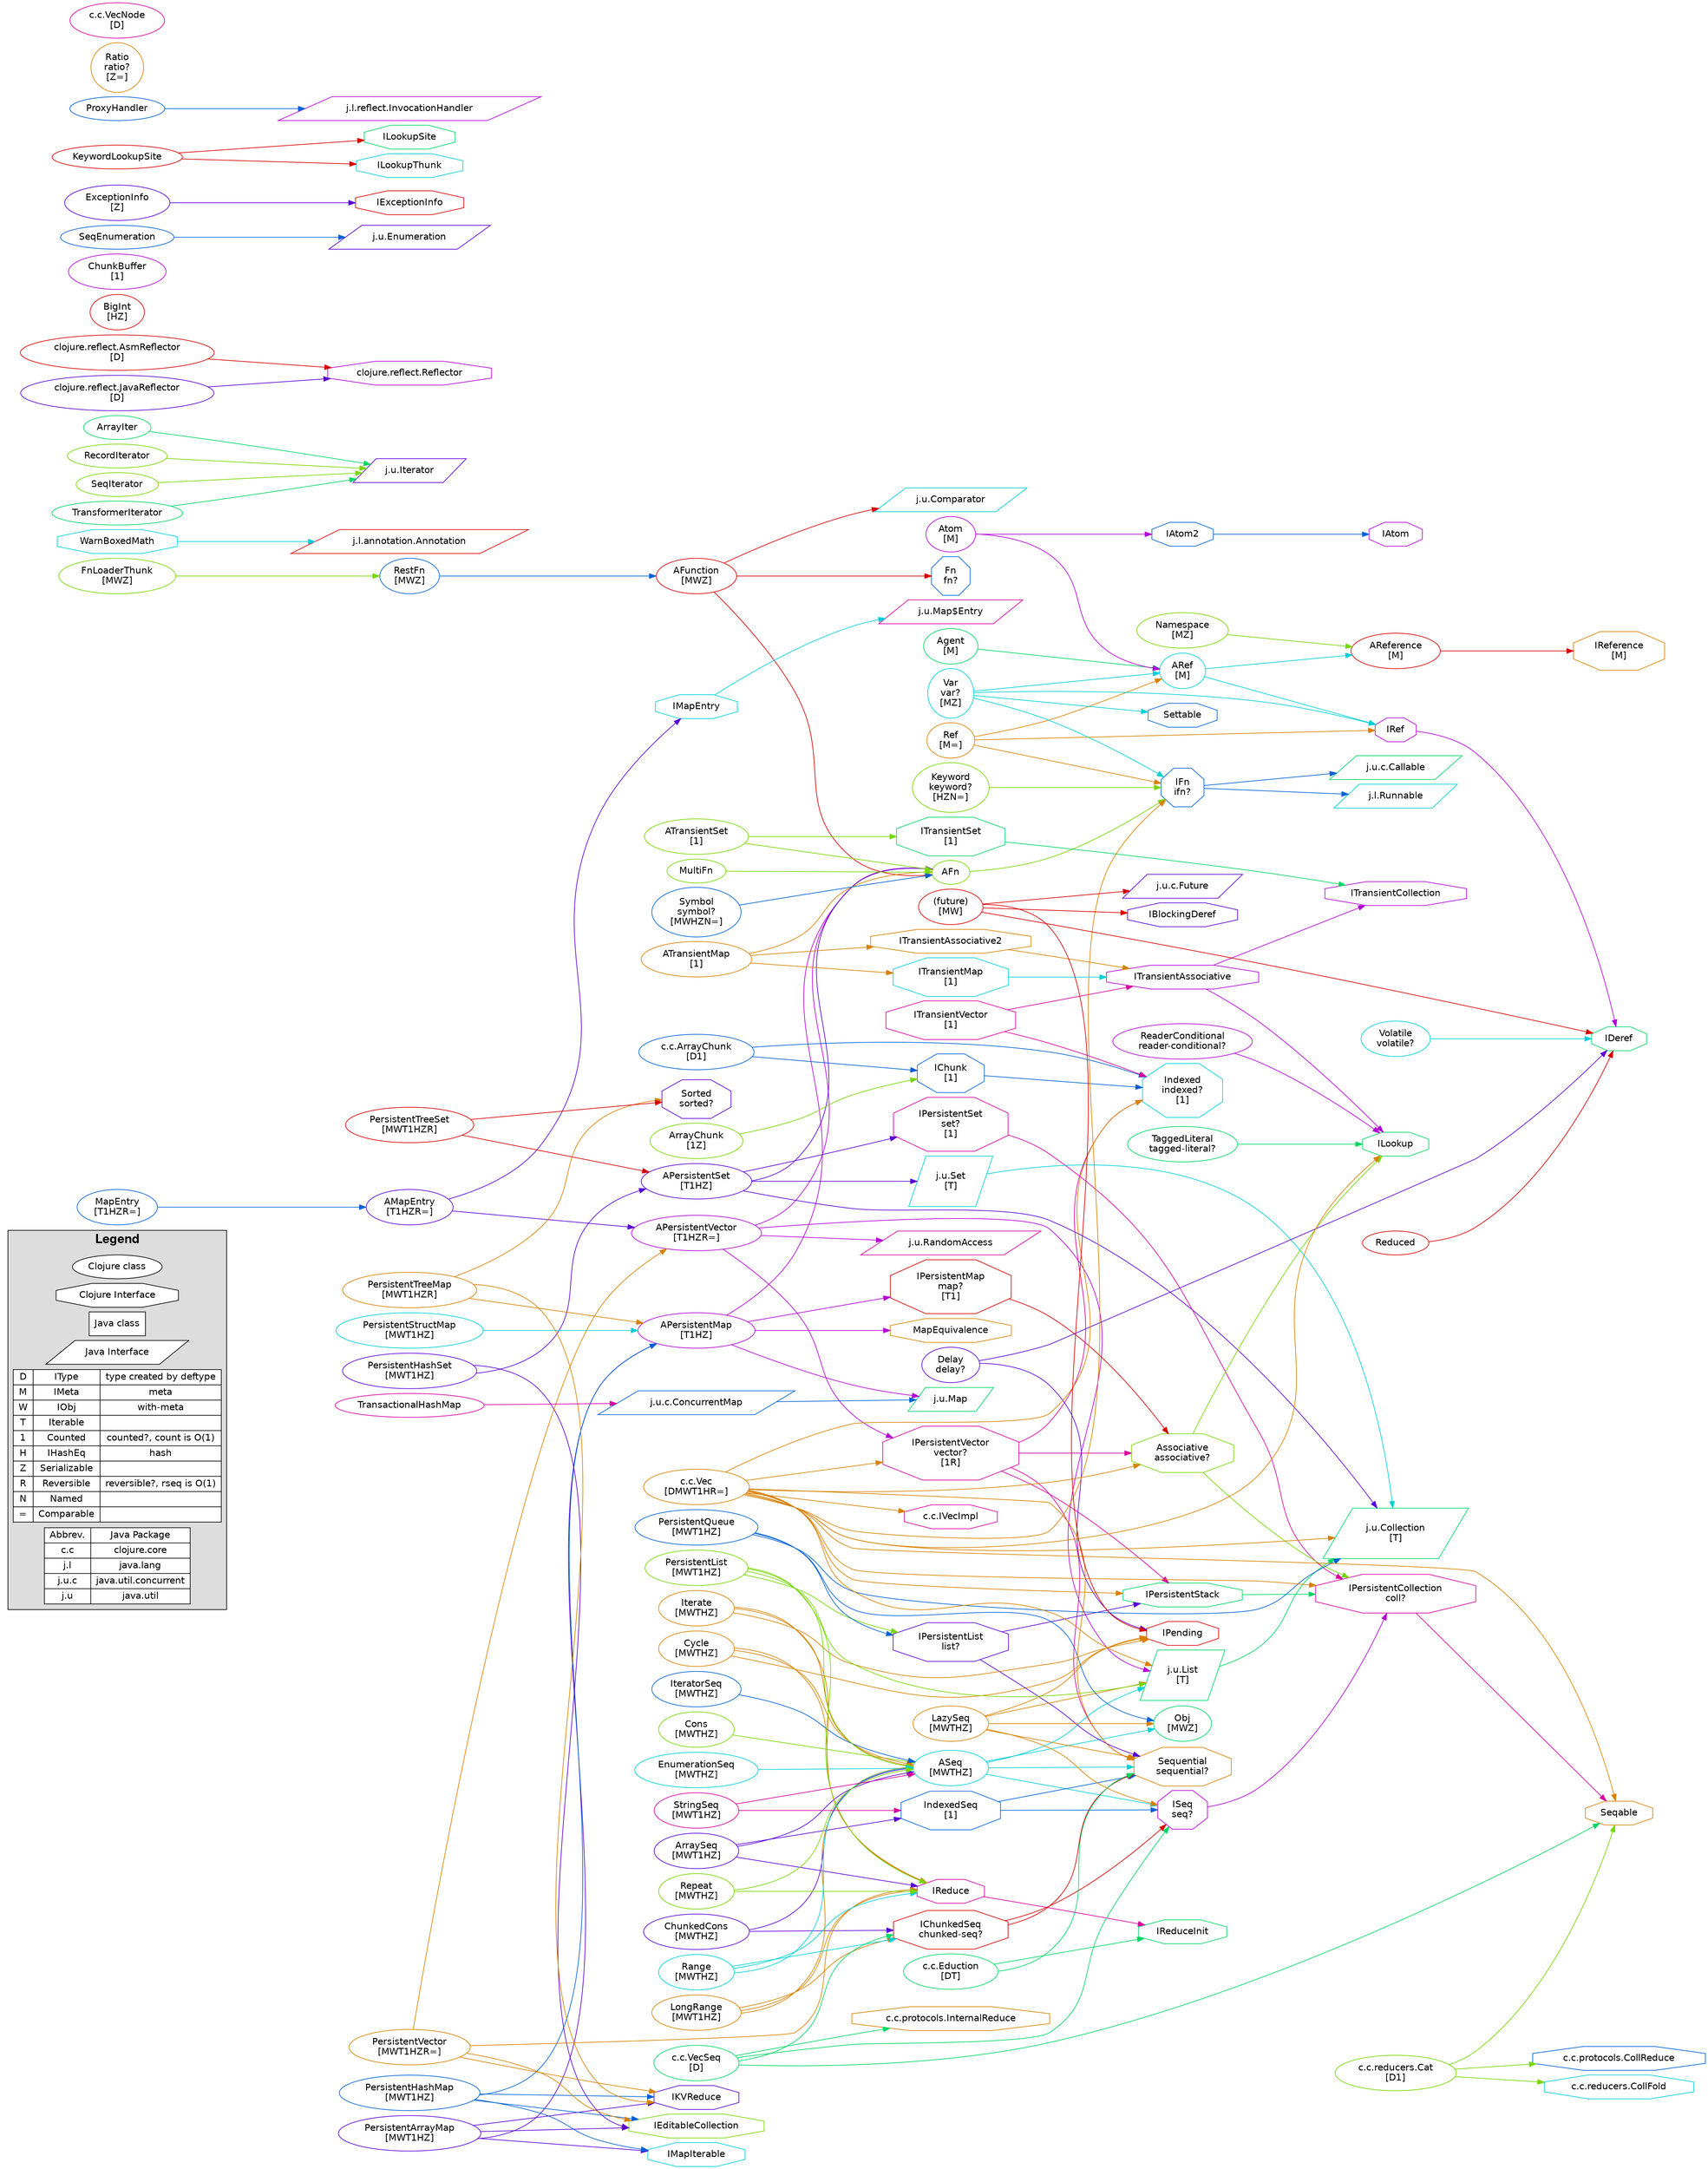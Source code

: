 digraph {
  rankdir=LR;
  dpi=55;
  nodesep=0.10;
  ranksep=1.2;
  mclimit=2500.0;
  node[ fontname=Helvetica shape=box ];

  subgraph cluster_legend {
    label="Legend"
    fontname="Helvetica Bold"
    fontsize=19
    bgcolor="#dddddd"
    "Clojure class" [ shape=oval fillcolor="#ffffff" style=filled ];
    "Clojure Interface" [ shape=octagon fillcolor="#ffffff" style=filled ];
    "Java class" [ shape=box fillcolor="#ffffff" style=filled ];
    "Java Interface" [ shape=parallelogram fillcolor="#ffffff" style=filled ];
    
    badges [
      shape=record
      style=filled
      fillcolor="#ffffff"
      label="{{D|M|W|T|1|H|Z|R|N|=}|{IType|IMeta|IObj|Iterable|Counted|IHashEq|Serializable|Reversible|Named|Comparable}|{type created by deftype|meta|with-meta||counted?, count is O(1)|hash||reversible?, rseq is O(1)||}}"
    ]
    java_package_abbreviations [
      shape=record
      style=filled
      fillcolor="#ffffff"
      label="{{Abbrev.|c.c|j.l|j.u.c|j.u}|{Java Package|clojure.core|java.lang|java.util.concurrent|java.util}}"
    ]
  }
  "class clojure.lang.AFn" [ label="AFn" color="#76d700" shape="oval"];
  "class clojure.lang.AFn" -> "interface clojure.lang.IFn" [ color="#76d700" ];
  "class clojure.lang.AFunction" [ label="AFunction\n[MWZ]" color="#d70000" shape="oval"];
  "class clojure.lang.AFunction" -> "class clojure.lang.AFn" [ color="#d70000" ];
  "class clojure.lang.AFunction" -> "interface java.util.Comparator" [ color="#d70000" ];
  "class clojure.lang.AFunction" -> "interface clojure.lang.Fn" [ color="#d70000" ];
  "class clojure.lang.AMapEntry" [ label="AMapEntry\n[T1HZR=]" color="#5a00d7" shape="oval"];
  "class clojure.lang.AMapEntry" -> "class clojure.lang.APersistentVector" [ color="#5a00d7" ];
  "class clojure.lang.AMapEntry" -> "interface clojure.lang.IMapEntry" [ color="#5a00d7" ];
  "class clojure.lang.APersistentMap" [ label="APersistentMap\n[T1HZ]" color="#b300d7" shape="oval"];
  "class clojure.lang.APersistentMap" -> "class clojure.lang.AFn" [ color="#b300d7" ];
  "class clojure.lang.APersistentMap" -> "interface clojure.lang.IPersistentMap" [ color="#b300d7" ];
  "class clojure.lang.APersistentMap" -> "interface java.util.Map" [ color="#b300d7" ];
  "class clojure.lang.APersistentMap" -> "interface clojure.lang.MapEquivalence" [ color="#b300d7" ];
  "class clojure.lang.APersistentSet" [ label="APersistentSet\n[T1HZ]" color="#5a00d7" shape="oval"];
  "class clojure.lang.APersistentSet" -> "class clojure.lang.AFn" [ color="#5a00d7" ];
  "class clojure.lang.APersistentSet" -> "interface clojure.lang.IPersistentSet" [ color="#5a00d7" ];
  "class clojure.lang.APersistentSet" -> "interface java.util.Collection" [ color="#5a00d7" ];
  "class clojure.lang.APersistentSet" -> "interface java.util.Set" [ color="#5a00d7" ];
  "class clojure.lang.APersistentVector" [ label="APersistentVector\n[T1HZR=]" color="#b300d7" shape="oval"];
  "class clojure.lang.APersistentVector" -> "class clojure.lang.AFn" [ color="#b300d7" ];
  "class clojure.lang.APersistentVector" -> "interface clojure.lang.IPersistentVector" [ color="#b300d7" ];
  "class clojure.lang.APersistentVector" -> "interface java.util.List" [ color="#b300d7" ];
  "class clojure.lang.APersistentVector" -> "interface java.util.RandomAccess" [ color="#b300d7" ];
  "class clojure.lang.ARef" [ label="ARef\n[M]" color="#00d0d7" shape="oval"];
  "class clojure.lang.ARef" -> "class clojure.lang.AReference" [ color="#00d0d7" ];
  "class clojure.lang.ARef" -> "interface clojure.lang.IRef" [ color="#00d0d7" ];
  "class clojure.lang.AReference" [ label="AReference\n[M]" color="#d70000" shape="oval"];
  "class clojure.lang.AReference" -> "interface clojure.lang.IReference" [ color="#d70000" ];
  "class clojure.lang.ASeq" [ label="ASeq\n[MWTHZ]" color="#00d0d7" shape="oval"];
  "class clojure.lang.ASeq" -> "class clojure.lang.Obj" [ color="#00d0d7" ];
  "class clojure.lang.ASeq" -> "interface clojure.lang.ISeq" [ color="#00d0d7" ];
  "class clojure.lang.ASeq" -> "interface clojure.lang.Sequential" [ color="#00d0d7" ];
  "class clojure.lang.ASeq" -> "interface java.util.List" [ color="#00d0d7" ];
  "class clojure.lang.ATransientMap" [ label="ATransientMap\n[1]" color="#d78100" shape="oval"];
  "class clojure.lang.ATransientMap" -> "class clojure.lang.AFn" [ color="#d78100" ];
  "class clojure.lang.ATransientMap" -> "interface clojure.lang.ITransientMap" [ color="#d78100" ];
  "class clojure.lang.ATransientMap" -> "interface clojure.lang.ITransientAssociative2" [ color="#d78100" ];
  "class clojure.lang.ATransientSet" [ label="ATransientSet\n[1]" color="#76d700" shape="oval"];
  "class clojure.lang.ATransientSet" -> "class clojure.lang.AFn" [ color="#76d700" ];
  "class clojure.lang.ATransientSet" -> "interface clojure.lang.ITransientSet" [ color="#76d700" ];
  "class clojure.lang.Agent" [ label="Agent\n[M]" color="#00d764" shape="oval"];
  "class clojure.lang.Agent" -> "class clojure.lang.ARef" [ color="#00d764" ];
  "interface java.lang.annotation.Annotation" [ label="j.l.annotation.Annotation" color="#d70000" shape="parallelogram"];
  "class clojure.core.ArrayChunk" [ label="c.c.ArrayChunk\n[D1]" color="#0061d7" shape="oval"];
  "class clojure.core.ArrayChunk" -> "interface clojure.lang.IChunk" [ color="#0061d7" ];
  "class clojure.core.ArrayChunk" -> "interface clojure.lang.Indexed" [ color="#0061d7" ];
  "class clojure.lang.ArrayChunk" [ label="ArrayChunk\n[1Z]" color="#76d700" shape="oval"];
  "class clojure.lang.ArrayChunk" -> "interface clojure.lang.IChunk" [ color="#76d700" ];
  "class clojure.lang.ArrayIter" [ label="ArrayIter" color="#00d764" shape="oval"];
  "class clojure.lang.ArrayIter" -> "interface java.util.Iterator" [ color="#00d764" ];
  "class clojure.lang.ArraySeq" [ label="ArraySeq\n[MWT1HZ]" color="#5a00d7" shape="oval"];
  "class clojure.lang.ArraySeq" -> "class clojure.lang.ASeq" [ color="#5a00d7" ];
  "class clojure.lang.ArraySeq" -> "interface clojure.lang.IndexedSeq" [ color="#5a00d7" ];
  "class clojure.lang.ArraySeq" -> "interface clojure.lang.IReduce" [ color="#5a00d7" ];
  "class clojure.reflect.AsmReflector" [ label="clojure.reflect.AsmReflector\n[D]" color="#d70000" shape="oval"];
  "class clojure.reflect.AsmReflector" -> "interface clojure.reflect.Reflector" [ color="#d70000" ];
  "interface clojure.lang.Associative" [ label="Associative\nassociative?" color="#76d700" shape="octagon"];
  "interface clojure.lang.Associative" -> "interface clojure.lang.IPersistentCollection" [ color="#76d700" ];
  "interface clojure.lang.Associative" -> "interface clojure.lang.ILookup" [ color="#76d700" ];
  "class clojure.lang.Atom" [ label="Atom\n[M]" color="#b300d7" shape="oval"];
  "class clojure.lang.Atom" -> "class clojure.lang.ARef" [ color="#b300d7" ];
  "class clojure.lang.Atom" -> "interface clojure.lang.IAtom2" [ color="#b300d7" ];
  "class clojure.lang.BigInt" [ label="BigInt\n[HZ]" color="#d70000" shape="oval"];
  "interface java.util.concurrent.Callable" [ label="j.u.c.Callable" color="#00d764" shape="parallelogram"];
  "class clojure.core.reducers.Cat" [ label="c.c.reducers.Cat\n[D1]" color="#76d700" shape="oval"];
  "class clojure.core.reducers.Cat" -> "interface clojure.core.reducers.CollFold" [ color="#76d700" ];
  "class clojure.core.reducers.Cat" -> "interface clojure.lang.Seqable" [ color="#76d700" ];
  "class clojure.core.reducers.Cat" -> "interface clojure.core.protocols.CollReduce" [ color="#76d700" ];
  "class clojure.lang.ChunkBuffer" [ label="ChunkBuffer\n[1]" color="#b300d7" shape="oval"];
  "class clojure.lang.ChunkedCons" [ label="ChunkedCons\n[MWTHZ]" color="#5a00d7" shape="oval"];
  "class clojure.lang.ChunkedCons" -> "class clojure.lang.ASeq" [ color="#5a00d7" ];
  "class clojure.lang.ChunkedCons" -> "interface clojure.lang.IChunkedSeq" [ color="#5a00d7" ];
  "interface clojure.core.reducers.CollFold" [ label="c.c.reducers.CollFold" color="#00d0d7" shape="octagon"];
  "interface clojure.core.protocols.CollReduce" [ label="c.c.protocols.CollReduce" color="#0061d7" shape="octagon"];
  "interface java.util.Collection" [ label="j.u.Collection\n[T]" color="#00d764" shape="parallelogram"];
  "interface java.util.Comparator" [ label="j.u.Comparator" color="#00d0d7" shape="parallelogram"];
  "interface java.util.concurrent.ConcurrentMap" [ label="j.u.c.ConcurrentMap" color="#0061d7" shape="parallelogram"];
  "interface java.util.concurrent.ConcurrentMap" -> "interface java.util.Map" [ color="#0061d7" ];
  "class clojure.lang.Cons" [ label="Cons\n[MWTHZ]" color="#76d700" shape="oval"];
  "class clojure.lang.Cons" -> "class clojure.lang.ASeq" [ color="#76d700" ];
  "class clojure.lang.Cycle" [ label="Cycle\n[MWTHZ]" color="#d78100" shape="oval"];
  "class clojure.lang.Cycle" -> "class clojure.lang.ASeq" [ color="#d78100" ];
  "class clojure.lang.Cycle" -> "interface clojure.lang.IReduce" [ color="#d78100" ];
  "class clojure.lang.Cycle" -> "interface clojure.lang.IPending" [ color="#d78100" ];
  "class clojure.lang.Delay" [ label="Delay\ndelay?" color="#5a00d7" shape="oval"];
  "class clojure.lang.Delay" -> "interface clojure.lang.IDeref" [ color="#5a00d7" ];
  "class clojure.lang.Delay" -> "interface clojure.lang.IPending" [ color="#5a00d7" ];
  "class clojure.core.Eduction" [ label="c.c.Eduction\n[DT]" color="#00d764" shape="oval"];
  "class clojure.core.Eduction" -> "interface clojure.lang.IReduceInit" [ color="#00d764" ];
  "class clojure.core.Eduction" -> "interface clojure.lang.Sequential" [ color="#00d764" ];
  "interface java.util.Map$Entry" [ label="j.u.Map$Entry" color="#d7009e" shape="parallelogram"];
  "interface java.util.Enumeration" [ label="j.u.Enumeration" color="#5a00d7" shape="parallelogram"];
  "class clojure.lang.EnumerationSeq" [ label="EnumerationSeq\n[MWTHZ]" color="#00d0d7" shape="oval"];
  "class clojure.lang.EnumerationSeq" -> "class clojure.lang.ASeq" [ color="#00d0d7" ];
  "class clojure.lang.ExceptionInfo" [ label="ExceptionInfo\n[Z]" color="#5a00d7" shape="oval"];
  "class clojure.lang.ExceptionInfo" -> "interface clojure.lang.IExceptionInfo" [ color="#5a00d7" ];
  "interface clojure.lang.Fn" [ label="Fn\nfn?" color="#0061d7" shape="octagon"];
  "class clojure.lang.FnLoaderThunk" [ label="FnLoaderThunk\n[MWZ]" color="#76d700" shape="oval"];
  "class clojure.lang.FnLoaderThunk" -> "class clojure.lang.RestFn" [ color="#76d700" ];
  "interface java.util.concurrent.Future" [ label="j.u.c.Future" color="#5a00d7" shape="parallelogram"];
  "interface clojure.lang.IAtom" [ label="IAtom" color="#b300d7" shape="octagon"];
  "interface clojure.lang.IAtom2" [ label="IAtom2" color="#0061d7" shape="octagon"];
  "interface clojure.lang.IAtom2" -> "interface clojure.lang.IAtom" [ color="#0061d7" ];
  "interface clojure.lang.IBlockingDeref" [ label="IBlockingDeref" color="#5a00d7" shape="octagon"];
  "interface clojure.lang.IChunk" [ label="IChunk\n[1]" color="#0061d7" shape="octagon"];
  "interface clojure.lang.IChunk" -> "interface clojure.lang.Indexed" [ color="#0061d7" ];
  "interface clojure.lang.IChunkedSeq" [ label="IChunkedSeq\nchunked-seq?" color="#d70000" shape="octagon"];
  "interface clojure.lang.IChunkedSeq" -> "interface clojure.lang.ISeq" [ color="#d70000" ];
  "interface clojure.lang.IChunkedSeq" -> "interface clojure.lang.Sequential" [ color="#d70000" ];
  "interface clojure.lang.IDeref" [ label="IDeref" color="#00d764" shape="octagon"];
  "interface clojure.lang.IEditableCollection" [ label="IEditableCollection" color="#76d700" shape="octagon"];
  "interface clojure.lang.IExceptionInfo" [ label="IExceptionInfo" color="#d70000" shape="octagon"];
  "interface clojure.lang.IFn" [ label="IFn\nifn?" color="#0061d7" shape="octagon"];
  "interface clojure.lang.IFn" -> "interface java.util.concurrent.Callable" [ color="#0061d7" ];
  "interface clojure.lang.IFn" -> "interface java.lang.Runnable" [ color="#0061d7" ];
  "interface clojure.lang.IKVReduce" [ label="IKVReduce" color="#5a00d7" shape="octagon"];
  "interface clojure.lang.ILookup" [ label="ILookup" color="#00d764" shape="octagon"];
  "interface clojure.lang.ILookupSite" [ label="ILookupSite" color="#00d764" shape="octagon"];
  "interface clojure.lang.ILookupThunk" [ label="ILookupThunk" color="#00d0d7" shape="octagon"];
  "interface clojure.lang.IMapEntry" [ label="IMapEntry" color="#00d0d7" shape="octagon"];
  "interface clojure.lang.IMapEntry" -> "interface java.util.Map$Entry" [ color="#00d0d7" ];
  "interface clojure.lang.IMapIterable" [ label="IMapIterable" color="#00d0d7" shape="octagon"];
  "interface clojure.lang.IPending" [ label="IPending" color="#d70000" shape="octagon"];
  "interface clojure.lang.IPersistentCollection" [ label="IPersistentCollection\ncoll?" color="#d7009e" shape="octagon"];
  "interface clojure.lang.IPersistentCollection" -> "interface clojure.lang.Seqable" [ color="#d7009e" ];
  "interface clojure.lang.IPersistentList" [ label="IPersistentList\nlist?" color="#5a00d7" shape="octagon"];
  "interface clojure.lang.IPersistentList" -> "interface clojure.lang.Sequential" [ color="#5a00d7" ];
  "interface clojure.lang.IPersistentList" -> "interface clojure.lang.IPersistentStack" [ color="#5a00d7" ];
  "interface clojure.lang.IPersistentMap" [ label="IPersistentMap\nmap?\n[T1]" color="#d70000" shape="octagon"];
  "interface clojure.lang.IPersistentMap" -> "interface clojure.lang.Associative" [ color="#d70000" ];
  "interface clojure.lang.IPersistentSet" [ label="IPersistentSet\nset?\n[1]" color="#d7009e" shape="octagon"];
  "interface clojure.lang.IPersistentSet" -> "interface clojure.lang.IPersistentCollection" [ color="#d7009e" ];
  "interface clojure.lang.IPersistentStack" [ label="IPersistentStack" color="#00d764" shape="octagon"];
  "interface clojure.lang.IPersistentStack" -> "interface clojure.lang.IPersistentCollection" [ color="#00d764" ];
  "interface clojure.lang.IPersistentVector" [ label="IPersistentVector\nvector?\n[1R]" color="#d7009e" shape="octagon"];
  "interface clojure.lang.IPersistentVector" -> "interface clojure.lang.Associative" [ color="#d7009e" ];
  "interface clojure.lang.IPersistentVector" -> "interface clojure.lang.Sequential" [ color="#d7009e" ];
  "interface clojure.lang.IPersistentVector" -> "interface clojure.lang.IPersistentStack" [ color="#d7009e" ];
  "interface clojure.lang.IPersistentVector" -> "interface clojure.lang.Indexed" [ color="#d7009e" ];
  "interface clojure.lang.IReduce" [ label="IReduce" color="#d7009e" shape="octagon"];
  "interface clojure.lang.IReduce" -> "interface clojure.lang.IReduceInit" [ color="#d7009e" ];
  "interface clojure.lang.IReduceInit" [ label="IReduceInit" color="#00d764" shape="octagon"];
  "interface clojure.lang.IRef" [ label="IRef" color="#b300d7" shape="octagon"];
  "interface clojure.lang.IRef" -> "interface clojure.lang.IDeref" [ color="#b300d7" ];
  "interface clojure.lang.IReference" [ label="IReference\n[M]" color="#d78100" shape="octagon"];
  "interface clojure.lang.ISeq" [ label="ISeq\nseq?" color="#b300d7" shape="octagon"];
  "interface clojure.lang.ISeq" -> "interface clojure.lang.IPersistentCollection" [ color="#b300d7" ];
  "interface clojure.lang.ITransientAssociative" [ label="ITransientAssociative" color="#b300d7" shape="octagon"];
  "interface clojure.lang.ITransientAssociative" -> "interface clojure.lang.ITransientCollection" [ color="#b300d7" ];
  "interface clojure.lang.ITransientAssociative" -> "interface clojure.lang.ILookup" [ color="#b300d7" ];
  "interface clojure.lang.ITransientAssociative2" [ label="ITransientAssociative2" color="#d78100" shape="octagon"];
  "interface clojure.lang.ITransientAssociative2" -> "interface clojure.lang.ITransientAssociative" [ color="#d78100" ];
  "interface clojure.lang.ITransientCollection" [ label="ITransientCollection" color="#b300d7" shape="octagon"];
  "interface clojure.lang.ITransientMap" [ label="ITransientMap\n[1]" color="#00d0d7" shape="octagon"];
  "interface clojure.lang.ITransientMap" -> "interface clojure.lang.ITransientAssociative" [ color="#00d0d7" ];
  "interface clojure.lang.ITransientSet" [ label="ITransientSet\n[1]" color="#00d764" shape="octagon"];
  "interface clojure.lang.ITransientSet" -> "interface clojure.lang.ITransientCollection" [ color="#00d764" ];
  "interface clojure.lang.ITransientVector" [ label="ITransientVector\n[1]" color="#d7009e" shape="octagon"];
  "interface clojure.lang.ITransientVector" -> "interface clojure.lang.ITransientAssociative" [ color="#d7009e" ];
  "interface clojure.lang.ITransientVector" -> "interface clojure.lang.Indexed" [ color="#d7009e" ];
  "interface clojure.core.IVecImpl" [ label="c.c.IVecImpl" color="#d7009e" shape="octagon"];
  "interface clojure.lang.Indexed" [ label="Indexed\nindexed?\n[1]" color="#00d0d7" shape="octagon"];
  "interface clojure.lang.IndexedSeq" [ label="IndexedSeq\n[1]" color="#0061d7" shape="octagon"];
  "interface clojure.lang.IndexedSeq" -> "interface clojure.lang.ISeq" [ color="#0061d7" ];
  "interface clojure.lang.IndexedSeq" -> "interface clojure.lang.Sequential" [ color="#0061d7" ];
  "interface clojure.core.protocols.InternalReduce" [ label="c.c.protocols.InternalReduce" color="#d78100" shape="octagon"];
  "interface java.lang.reflect.InvocationHandler" [ label="j.l.reflect.InvocationHandler" color="#b300d7" shape="parallelogram"];
  "class clojure.lang.Iterate" [ label="Iterate\n[MWTHZ]" color="#d78100" shape="oval"];
  "class clojure.lang.Iterate" -> "class clojure.lang.ASeq" [ color="#d78100" ];
  "class clojure.lang.Iterate" -> "interface clojure.lang.IReduce" [ color="#d78100" ];
  "class clojure.lang.Iterate" -> "interface clojure.lang.IPending" [ color="#d78100" ];
  "interface java.util.Iterator" [ label="j.u.Iterator" color="#5a00d7" shape="parallelogram"];
  "class clojure.lang.IteratorSeq" [ label="IteratorSeq\n[MWTHZ]" color="#0061d7" shape="oval"];
  "class clojure.lang.IteratorSeq" -> "class clojure.lang.ASeq" [ color="#0061d7" ];
  "class clojure.reflect.JavaReflector" [ label="clojure.reflect.JavaReflector\n[D]" color="#5a00d7" shape="oval"];
  "class clojure.reflect.JavaReflector" -> "interface clojure.reflect.Reflector" [ color="#5a00d7" ];
  "class clojure.lang.Keyword" [ label="Keyword\nkeyword?\n[HZN=]" color="#76d700" shape="oval"];
  "class clojure.lang.Keyword" -> "interface clojure.lang.IFn" [ color="#76d700" ];
  "class clojure.lang.KeywordLookupSite" [ label="KeywordLookupSite" color="#d70000" shape="oval"];
  "class clojure.lang.KeywordLookupSite" -> "interface clojure.lang.ILookupSite" [ color="#d70000" ];
  "class clojure.lang.KeywordLookupSite" -> "interface clojure.lang.ILookupThunk" [ color="#d70000" ];
  "class clojure.lang.LazySeq" [ label="LazySeq\n[MWTHZ]" color="#d78100" shape="oval"];
  "class clojure.lang.LazySeq" -> "class clojure.lang.Obj" [ color="#d78100" ];
  "class clojure.lang.LazySeq" -> "interface clojure.lang.ISeq" [ color="#d78100" ];
  "class clojure.lang.LazySeq" -> "interface clojure.lang.Sequential" [ color="#d78100" ];
  "class clojure.lang.LazySeq" -> "interface java.util.List" [ color="#d78100" ];
  "class clojure.lang.LazySeq" -> "interface clojure.lang.IPending" [ color="#d78100" ];
  "interface java.util.List" [ label="j.u.List\n[T]" color="#00d764" shape="parallelogram"];
  "interface java.util.List" -> "interface java.util.Collection" [ color="#00d764" ];
  "class clojure.lang.LongRange" [ label="LongRange\n[MWT1HZ]" color="#d78100" shape="oval"];
  "class clojure.lang.LongRange" -> "class clojure.lang.ASeq" [ color="#d78100" ];
  "class clojure.lang.LongRange" -> "interface clojure.lang.IChunkedSeq" [ color="#d78100" ];
  "class clojure.lang.LongRange" -> "interface clojure.lang.IReduce" [ color="#d78100" ];
  "interface java.util.Map" [ label="j.u.Map" color="#00d764" shape="parallelogram"];
  "class clojure.lang.MapEntry" [ label="MapEntry\n[T1HZR=]" color="#0061d7" shape="oval"];
  "class clojure.lang.MapEntry" -> "class clojure.lang.AMapEntry" [ color="#0061d7" ];
  "interface clojure.lang.MapEquivalence" [ label="MapEquivalence" color="#d78100" shape="octagon"];
  "class clojure.lang.MultiFn" [ label="MultiFn" color="#76d700" shape="oval"];
  "class clojure.lang.MultiFn" -> "class clojure.lang.AFn" [ color="#76d700" ];
  "class clojure.lang.Namespace" [ label="Namespace\n[MZ]" color="#76d700" shape="oval"];
  "class clojure.lang.Namespace" -> "class clojure.lang.AReference" [ color="#76d700" ];
  "class clojure.lang.Obj" [ label="Obj\n[MWZ]" color="#00d764" shape="oval"];
  "class clojure.lang.PersistentArrayMap" [ label="PersistentArrayMap\n[MWT1HZ]" color="#5a00d7" shape="oval"];
  "class clojure.lang.PersistentArrayMap" -> "class clojure.lang.APersistentMap" [ color="#5a00d7" ];
  "class clojure.lang.PersistentArrayMap" -> "interface clojure.lang.IEditableCollection" [ color="#5a00d7" ];
  "class clojure.lang.PersistentArrayMap" -> "interface clojure.lang.IMapIterable" [ color="#5a00d7" ];
  "class clojure.lang.PersistentArrayMap" -> "interface clojure.lang.IKVReduce" [ color="#5a00d7" ];
  "class clojure.lang.PersistentHashMap" [ label="PersistentHashMap\n[MWT1HZ]" color="#0061d7" shape="oval"];
  "class clojure.lang.PersistentHashMap" -> "class clojure.lang.APersistentMap" [ color="#0061d7" ];
  "class clojure.lang.PersistentHashMap" -> "interface clojure.lang.IEditableCollection" [ color="#0061d7" ];
  "class clojure.lang.PersistentHashMap" -> "interface clojure.lang.IMapIterable" [ color="#0061d7" ];
  "class clojure.lang.PersistentHashMap" -> "interface clojure.lang.IKVReduce" [ color="#0061d7" ];
  "class clojure.lang.PersistentHashSet" [ label="PersistentHashSet\n[MWT1HZ]" color="#5a00d7" shape="oval"];
  "class clojure.lang.PersistentHashSet" -> "class clojure.lang.APersistentSet" [ color="#5a00d7" ];
  "class clojure.lang.PersistentHashSet" -> "interface clojure.lang.IEditableCollection" [ color="#5a00d7" ];
  "class clojure.lang.PersistentList" [ label="PersistentList\n[MWT1HZ]" color="#76d700" shape="oval"];
  "class clojure.lang.PersistentList" -> "class clojure.lang.ASeq" [ color="#76d700" ];
  "class clojure.lang.PersistentList" -> "interface clojure.lang.IPersistentList" [ color="#76d700" ];
  "class clojure.lang.PersistentList" -> "interface clojure.lang.IReduce" [ color="#76d700" ];
  "class clojure.lang.PersistentList" -> "interface java.util.List" [ color="#76d700" ];
  "class clojure.lang.PersistentQueue" [ label="PersistentQueue\n[MWT1HZ]" color="#0061d7" shape="oval"];
  "class clojure.lang.PersistentQueue" -> "class clojure.lang.Obj" [ color="#0061d7" ];
  "class clojure.lang.PersistentQueue" -> "interface clojure.lang.IPersistentList" [ color="#0061d7" ];
  "class clojure.lang.PersistentQueue" -> "interface java.util.Collection" [ color="#0061d7" ];
  "class clojure.lang.PersistentStructMap" [ label="PersistentStructMap\n[MWT1HZ]" color="#00d0d7" shape="oval"];
  "class clojure.lang.PersistentStructMap" -> "class clojure.lang.APersistentMap" [ color="#00d0d7" ];
  "class clojure.lang.PersistentTreeMap" [ label="PersistentTreeMap\n[MWT1HZR]" color="#d78100" shape="oval"];
  "class clojure.lang.PersistentTreeMap" -> "class clojure.lang.APersistentMap" [ color="#d78100" ];
  "class clojure.lang.PersistentTreeMap" -> "interface clojure.lang.Sorted" [ color="#d78100" ];
  "class clojure.lang.PersistentTreeMap" -> "interface clojure.lang.IKVReduce" [ color="#d78100" ];
  "class clojure.lang.PersistentTreeSet" [ label="PersistentTreeSet\n[MWT1HZR]" color="#d70000" shape="oval"];
  "class clojure.lang.PersistentTreeSet" -> "class clojure.lang.APersistentSet" [ color="#d70000" ];
  "class clojure.lang.PersistentTreeSet" -> "interface clojure.lang.Sorted" [ color="#d70000" ];
  "class clojure.lang.PersistentVector" [ label="PersistentVector\n[MWT1HZR=]" color="#d78100" shape="oval"];
  "class clojure.lang.PersistentVector" -> "class clojure.lang.APersistentVector" [ color="#d78100" ];
  "class clojure.lang.PersistentVector" -> "interface clojure.lang.IEditableCollection" [ color="#d78100" ];
  "class clojure.lang.PersistentVector" -> "interface clojure.lang.IReduce" [ color="#d78100" ];
  "class clojure.lang.PersistentVector" -> "interface clojure.lang.IKVReduce" [ color="#d78100" ];
  "class clojure.lang.ProxyHandler" [ label="ProxyHandler" color="#0061d7" shape="oval"];
  "class clojure.lang.ProxyHandler" -> "interface java.lang.reflect.InvocationHandler" [ color="#0061d7" ];
  "interface java.util.RandomAccess" [ label="j.u.RandomAccess" color="#d7009e" shape="parallelogram"];
  "class clojure.lang.Range" [ label="Range\n[MWTHZ]" color="#00d0d7" shape="oval"];
  "class clojure.lang.Range" -> "class clojure.lang.ASeq" [ color="#00d0d7" ];
  "class clojure.lang.Range" -> "interface clojure.lang.IChunkedSeq" [ color="#00d0d7" ];
  "class clojure.lang.Range" -> "interface clojure.lang.IReduce" [ color="#00d0d7" ];
  "class clojure.lang.Ratio" [ label="Ratio\nratio?\n[Z=]" color="#d78100" shape="oval"];
  "class clojure.lang.ReaderConditional" [ label="ReaderConditional\nreader-conditional?" color="#b300d7" shape="oval"];
  "class clojure.lang.ReaderConditional" -> "interface clojure.lang.ILookup" [ color="#b300d7" ];
  "class clojure.lang.RecordIterator" [ label="RecordIterator" color="#76d700" shape="oval"];
  "class clojure.lang.RecordIterator" -> "interface java.util.Iterator" [ color="#76d700" ];
  "class clojure.lang.Reduced" [ label="Reduced" color="#d70000" shape="oval"];
  "class clojure.lang.Reduced" -> "interface clojure.lang.IDeref" [ color="#d70000" ];
  "class clojure.lang.Ref" [ label="Ref\n[M=]" color="#d78100" shape="oval"];
  "class clojure.lang.Ref" -> "class clojure.lang.ARef" [ color="#d78100" ];
  "class clojure.lang.Ref" -> "interface clojure.lang.IFn" [ color="#d78100" ];
  "class clojure.lang.Ref" -> "interface clojure.lang.IRef" [ color="#d78100" ];
  "interface clojure.reflect.Reflector" [ label="clojure.reflect.Reflector" color="#b300d7" shape="octagon"];
  "class clojure.lang.Repeat" [ label="Repeat\n[MWTHZ]" color="#76d700" shape="oval"];
  "class clojure.lang.Repeat" -> "class clojure.lang.ASeq" [ color="#76d700" ];
  "class clojure.lang.Repeat" -> "interface clojure.lang.IReduce" [ color="#76d700" ];
  "class clojure.lang.RestFn" [ label="RestFn\n[MWZ]" color="#0061d7" shape="oval"];
  "class clojure.lang.RestFn" -> "class clojure.lang.AFunction" [ color="#0061d7" ];
  "interface java.lang.Runnable" [ label="j.l.Runnable" color="#00d0d7" shape="parallelogram"];
  "class clojure.lang.SeqEnumeration" [ label="SeqEnumeration" color="#0061d7" shape="oval"];
  "class clojure.lang.SeqEnumeration" -> "interface java.util.Enumeration" [ color="#0061d7" ];
  "class clojure.lang.SeqIterator" [ label="SeqIterator" color="#76d700" shape="oval"];
  "class clojure.lang.SeqIterator" -> "interface java.util.Iterator" [ color="#76d700" ];
  "interface clojure.lang.Seqable" [ label="Seqable" color="#d78100" shape="octagon"];
  "interface clojure.lang.Sequential" [ label="Sequential\nsequential?" color="#d78100" shape="octagon"];
  "interface java.util.Set" [ label="j.u.Set\n[T]" color="#00d0d7" shape="parallelogram"];
  "interface java.util.Set" -> "interface java.util.Collection" [ color="#00d0d7" ];
  "interface clojure.lang.Settable" [ label="Settable" color="#0061d7" shape="octagon"];
  "interface clojure.lang.Sorted" [ label="Sorted\nsorted?" color="#5a00d7" shape="octagon"];
  "class clojure.lang.StringSeq" [ label="StringSeq\n[MWT1HZ]" color="#d7009e" shape="oval"];
  "class clojure.lang.StringSeq" -> "class clojure.lang.ASeq" [ color="#d7009e" ];
  "class clojure.lang.StringSeq" -> "interface clojure.lang.IndexedSeq" [ color="#d7009e" ];
  "class clojure.lang.Symbol" [ label="Symbol\nsymbol?\n[MWHZN=]" color="#0061d7" shape="oval"];
  "class clojure.lang.Symbol" -> "class clojure.lang.AFn" [ color="#0061d7" ];
  "class clojure.lang.TaggedLiteral" [ label="TaggedLiteral\ntagged-literal?" color="#00d764" shape="oval"];
  "class clojure.lang.TaggedLiteral" -> "interface clojure.lang.ILookup" [ color="#00d764" ];
  "class clojure.lang.TransactionalHashMap" [ label="TransactionalHashMap" color="#d7009e" shape="oval"];
  "class clojure.lang.TransactionalHashMap" -> "interface java.util.concurrent.ConcurrentMap" [ color="#d7009e" ];
  "class clojure.lang.TransformerIterator" [ label="TransformerIterator" color="#00d764" shape="oval"];
  "class clojure.lang.TransformerIterator" -> "interface java.util.Iterator" [ color="#00d764" ];
  "class clojure.lang.Var" [ label="Var\nvar?\n[MZ]" color="#00d0d7" shape="oval"];
  "class clojure.lang.Var" -> "class clojure.lang.ARef" [ color="#00d0d7" ];
  "class clojure.lang.Var" -> "interface clojure.lang.IFn" [ color="#00d0d7" ];
  "class clojure.lang.Var" -> "interface clojure.lang.IRef" [ color="#00d0d7" ];
  "class clojure.lang.Var" -> "interface clojure.lang.Settable" [ color="#00d0d7" ];
  "class clojure.core.Vec" [ label="c.c.Vec\n[DMWT1HR=]" color="#d78100" shape="oval"];
  "class clojure.core.Vec" -> "interface clojure.lang.Associative" [ color="#d78100" ];
  "class clojure.core.Vec" -> "interface java.util.Collection" [ color="#d78100" ];
  "class clojure.core.Vec" -> "interface clojure.lang.ILookup" [ color="#d78100" ];
  "class clojure.core.Vec" -> "interface clojure.lang.IPersistentCollection" [ color="#d78100" ];
  "class clojure.core.Vec" -> "interface clojure.core.IVecImpl" [ color="#d78100" ];
  "class clojure.core.Vec" -> "interface clojure.lang.IFn" [ color="#d78100" ];
  "class clojure.core.Vec" -> "interface clojure.lang.Sequential" [ color="#d78100" ];
  "class clojure.core.Vec" -> "interface clojure.lang.IPersistentVector" [ color="#d78100" ];
  "class clojure.core.Vec" -> "interface clojure.lang.Seqable" [ color="#d78100" ];
  "class clojure.core.Vec" -> "interface clojure.lang.IPersistentStack" [ color="#d78100" ];
  "class clojure.core.Vec" -> "interface java.util.List" [ color="#d78100" ];
  "class clojure.core.Vec" -> "interface clojure.lang.Indexed" [ color="#d78100" ];
  "class clojure.core.VecNode" [ label="c.c.VecNode\n[D]" color="#d7009e" shape="oval"];
  "class clojure.core.VecSeq" [ label="c.c.VecSeq\n[D]" color="#00d764" shape="oval"];
  "class clojure.core.VecSeq" -> "interface clojure.lang.ISeq" [ color="#00d764" ];
  "class clojure.core.VecSeq" -> "interface clojure.lang.IChunkedSeq" [ color="#00d764" ];
  "class clojure.core.VecSeq" -> "interface clojure.core.protocols.InternalReduce" [ color="#00d764" ];
  "class clojure.core.VecSeq" -> "interface clojure.lang.Seqable" [ color="#00d764" ];
  "class clojure.lang.Volatile" [ label="Volatile\nvolatile?" color="#00d0d7" shape="oval"];
  "class clojure.lang.Volatile" -> "interface clojure.lang.IDeref" [ color="#00d0d7" ];
  "interface clojure.lang.WarnBoxedMath" [ label="WarnBoxedMath" color="#00d0d7" shape="octagon"];
  "interface clojure.lang.WarnBoxedMath" -> "interface java.lang.annotation.Annotation" [ color="#00d0d7" ];
  "class clojure.core$future_call$reify__8454" [ label="(future)\n[MW]" color="#d70000" shape="oval"];
  "class clojure.core$future_call$reify__8454" -> "interface clojure.lang.IPending" [ color="#d70000" ];
  "class clojure.core$future_call$reify__8454" -> "interface clojure.lang.IBlockingDeref" [ color="#d70000" ];
  "class clojure.core$future_call$reify__8454" -> "interface java.util.concurrent.Future" [ color="#d70000" ];
  "class clojure.core$future_call$reify__8454" -> "interface clojure.lang.IDeref" [ color="#d70000" ];
}
